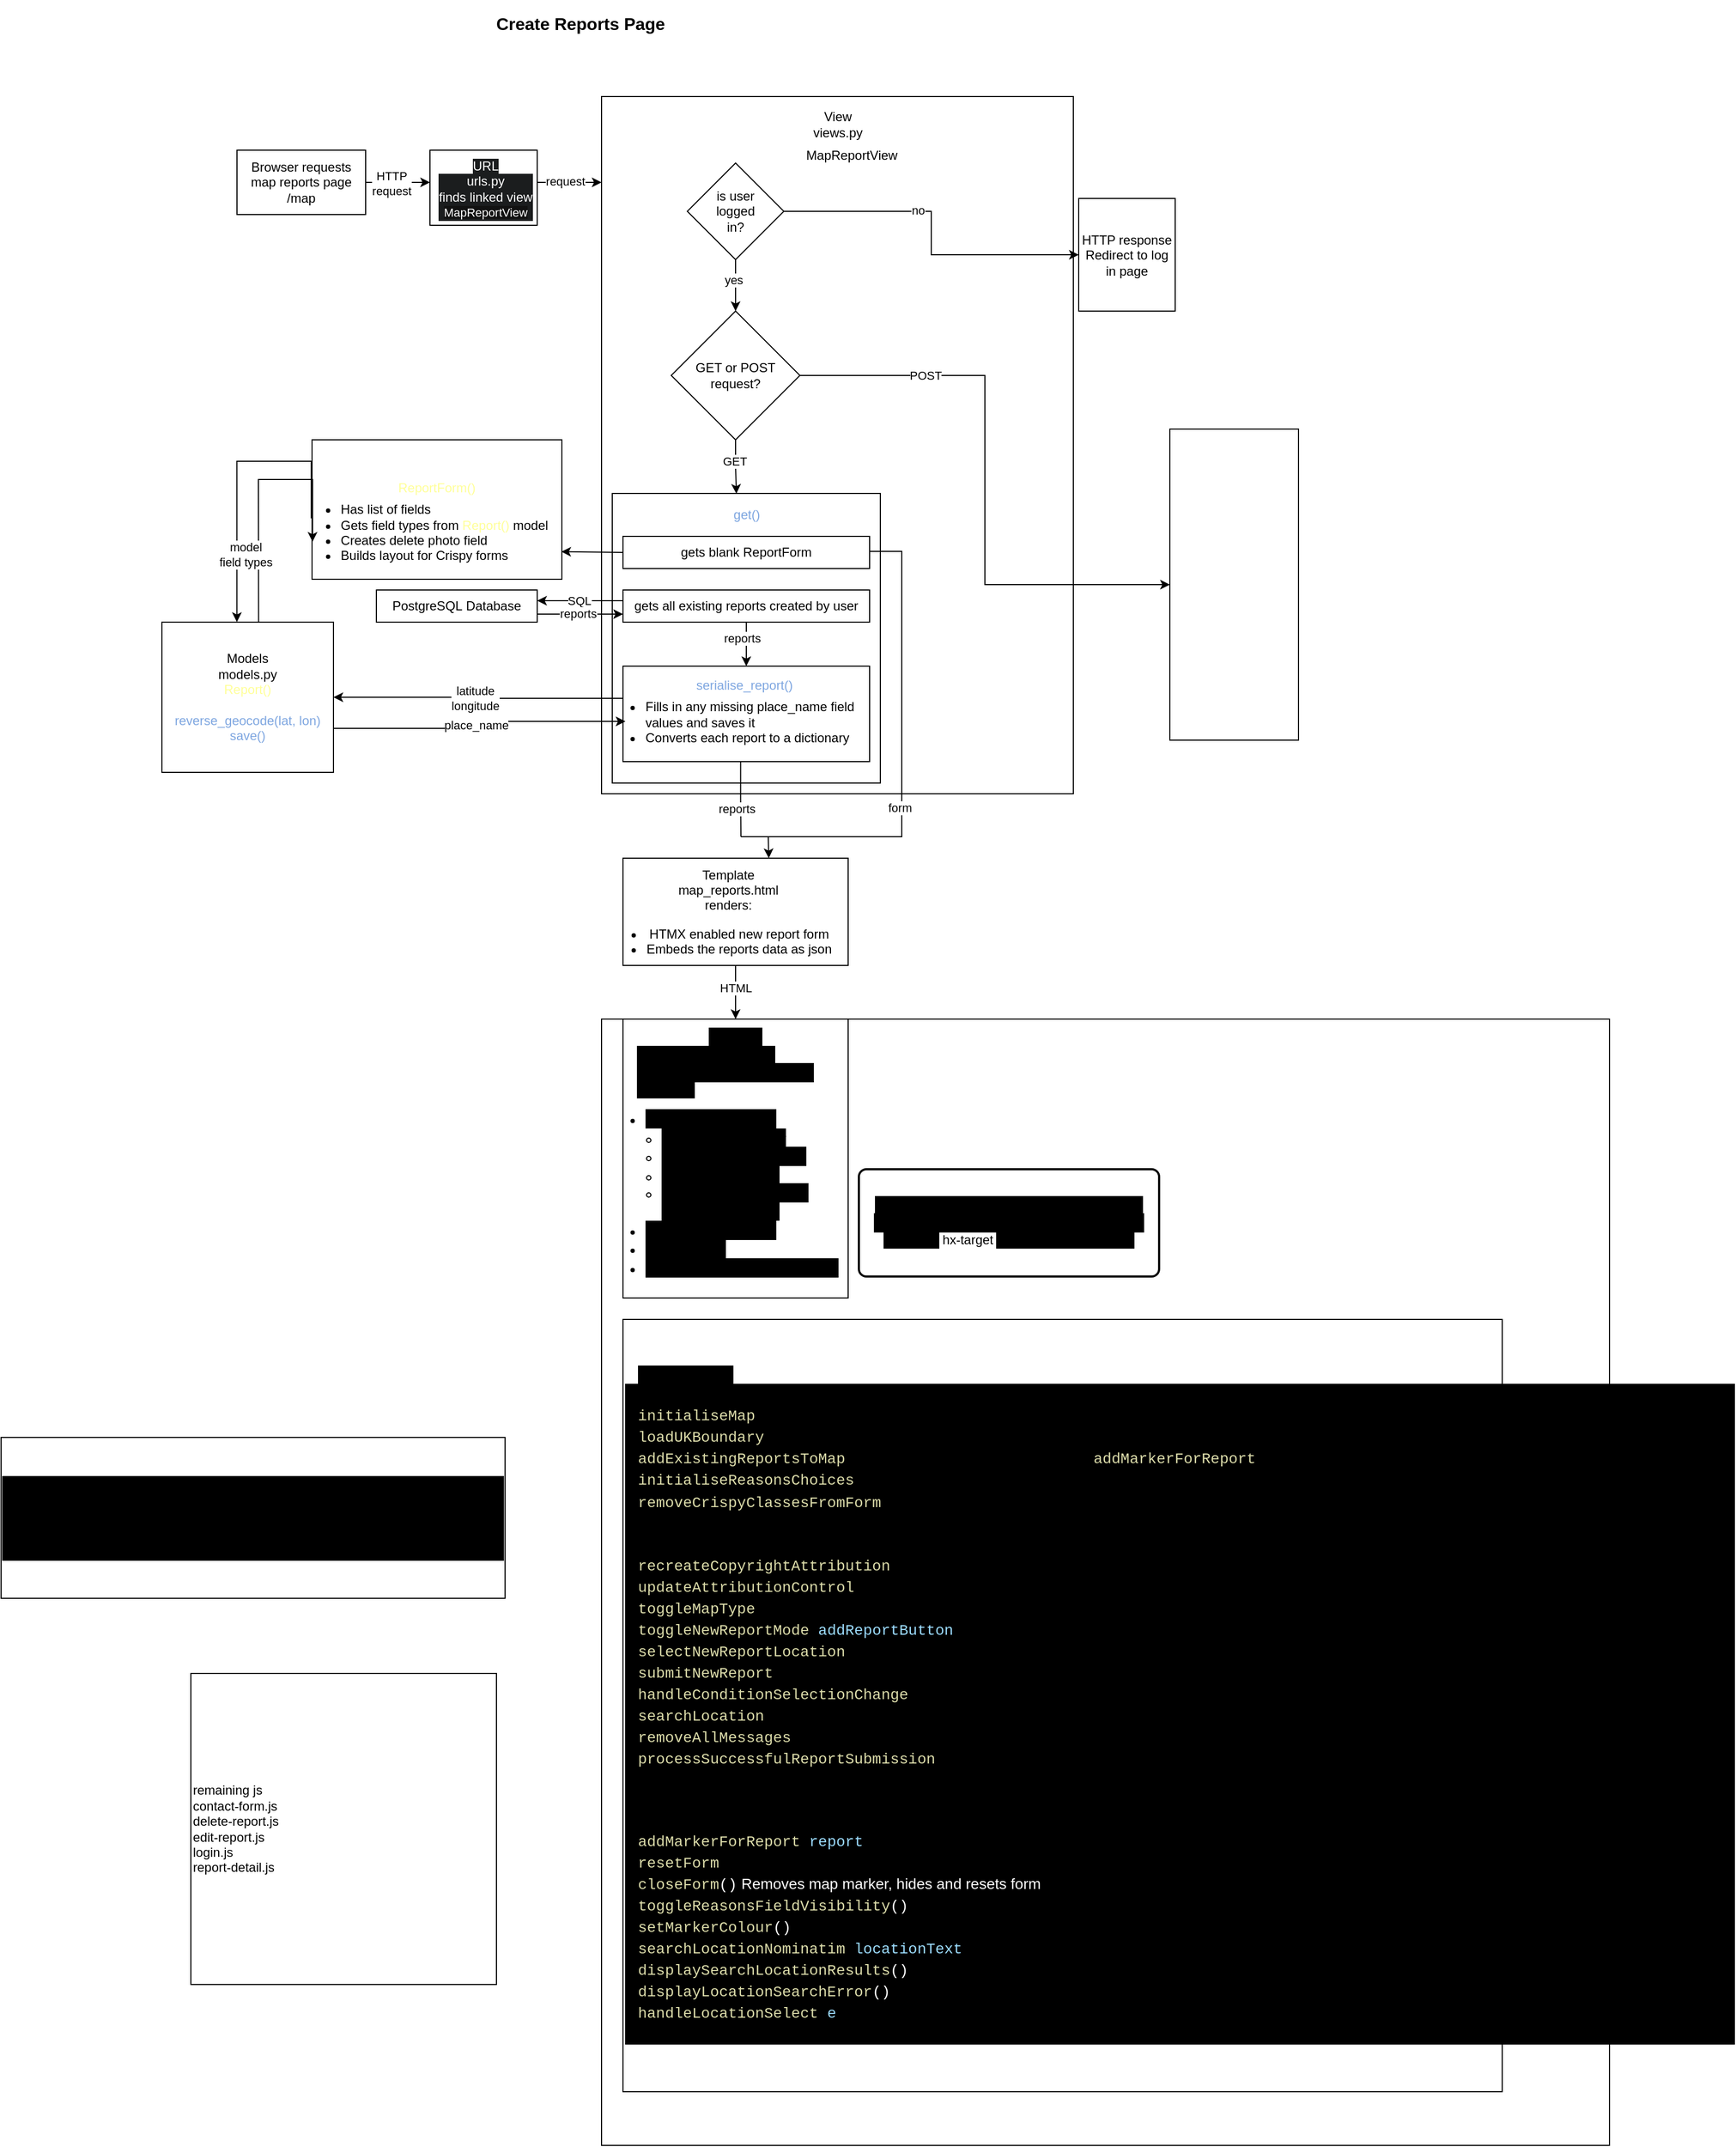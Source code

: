 <mxfile version="26.2.15">
  <diagram name="Page-1" id="7P-4vsY_3SXezdbNKp2z">
    <mxGraphModel dx="2909" dy="4529" grid="1" gridSize="10" guides="1" tooltips="1" connect="1" arrows="1" fold="1" page="1" pageScale="1" pageWidth="2000" pageHeight="4000" math="0" shadow="0">
      <root>
        <mxCell id="0" />
        <mxCell id="1" parent="0" />
        <mxCell id="-4F1bldaN1rVmbEE7iW6-140" value="" style="rounded=0;whiteSpace=wrap;html=1;" vertex="1" parent="1">
          <mxGeometry x="340" y="870" width="940" height="1050" as="geometry" />
        </mxCell>
        <mxCell id="-4F1bldaN1rVmbEE7iW6-6" value="&lt;span style=&quot;font-size: 16px;&quot;&gt;Create Reports Page&lt;/span&gt;" style="text;strokeColor=none;fillColor=none;html=1;fontSize=24;fontStyle=1;verticalAlign=middle;align=center;" vertex="1" parent="1">
          <mxGeometry x="270" y="-80" width="100" height="40" as="geometry" />
        </mxCell>
        <mxCell id="-4F1bldaN1rVmbEE7iW6-28" value="" style="edgeStyle=orthogonalEdgeStyle;rounded=0;orthogonalLoop=1;jettySize=auto;html=1;" edge="1" parent="1" source="-4F1bldaN1rVmbEE7iW6-12" target="-4F1bldaN1rVmbEE7iW6-27">
          <mxGeometry relative="1" as="geometry">
            <Array as="points">
              <mxPoint x="170" y="90" />
              <mxPoint x="170" y="90" />
            </Array>
          </mxGeometry>
        </mxCell>
        <mxCell id="-4F1bldaN1rVmbEE7iW6-29" value="HTTP&lt;div&gt;request&lt;/div&gt;" style="edgeLabel;html=1;align=center;verticalAlign=middle;resizable=0;points=[];" vertex="1" connectable="0" parent="-4F1bldaN1rVmbEE7iW6-28">
          <mxGeometry x="-0.2" y="-1" relative="1" as="geometry">
            <mxPoint as="offset" />
          </mxGeometry>
        </mxCell>
        <mxCell id="-4F1bldaN1rVmbEE7iW6-12" value="Browser requests map reports page&lt;div&gt;/map&lt;/div&gt;" style="rounded=0;whiteSpace=wrap;html=1;" vertex="1" parent="1">
          <mxGeometry y="60" width="120" height="60" as="geometry" />
        </mxCell>
        <mxCell id="-4F1bldaN1rVmbEE7iW6-13" value="&lt;div&gt;&lt;br&gt;&lt;/div&gt;&lt;div&gt;&lt;br&gt;&lt;/div&gt;" style="rounded=0;whiteSpace=wrap;html=1;" vertex="1" parent="1">
          <mxGeometry x="340" y="10" width="440" height="650" as="geometry" />
        </mxCell>
        <mxCell id="-4F1bldaN1rVmbEE7iW6-31" value="" style="edgeStyle=orthogonalEdgeStyle;rounded=0;orthogonalLoop=1;jettySize=auto;html=1;" edge="1" parent="1" source="-4F1bldaN1rVmbEE7iW6-27" target="-4F1bldaN1rVmbEE7iW6-13">
          <mxGeometry relative="1" as="geometry">
            <Array as="points">
              <mxPoint x="330" y="90" />
              <mxPoint x="330" y="90" />
            </Array>
          </mxGeometry>
        </mxCell>
        <mxCell id="-4F1bldaN1rVmbEE7iW6-32" value="request" style="edgeLabel;html=1;align=center;verticalAlign=middle;resizable=0;points=[];" vertex="1" connectable="0" parent="-4F1bldaN1rVmbEE7iW6-31">
          <mxGeometry x="0.165" y="1" relative="1" as="geometry">
            <mxPoint x="-9" as="offset" />
          </mxGeometry>
        </mxCell>
        <mxCell id="-4F1bldaN1rVmbEE7iW6-27" value="" style="whiteSpace=wrap;html=1;rounded=0;" vertex="1" parent="1">
          <mxGeometry x="180" y="60" width="100" height="70" as="geometry" />
        </mxCell>
        <UserObject label="&lt;span style=&quot;color: rgb(255, 255, 255); font-family: Helvetica; font-size: 12px; font-style: normal; font-variant-ligatures: normal; font-variant-caps: normal; font-weight: 400; letter-spacing: normal; orphans: 2; text-indent: 0px; text-transform: none; widows: 2; word-spacing: 0px; -webkit-text-stroke-width: 0px; white-space: normal; background-color: rgb(27, 29, 30); text-decoration-thickness: initial; text-decoration-style: initial; text-decoration-color: initial; float: none; display: inline !important;&quot;&gt;URL&lt;/span&gt;&lt;div style=&quot;forced-color-adjust: none; color: rgb(255, 255, 255); font-family: Helvetica; font-size: 12px; font-style: normal; font-variant-ligatures: normal; font-variant-caps: normal; font-weight: 400; letter-spacing: normal; orphans: 2; text-indent: 0px; text-transform: none; widows: 2; word-spacing: 0px; -webkit-text-stroke-width: 0px; white-space: normal; background-color: rgb(27, 29, 30); text-decoration-thickness: initial; text-decoration-style: initial; text-decoration-color: initial; box-shadow: none !important;&quot;&gt;urls.py&lt;/div&gt;&lt;div style=&quot;forced-color-adjust: none; color: rgb(255, 255, 255); font-family: Helvetica; font-size: 12px; font-style: normal; font-variant-ligatures: normal; font-variant-caps: normal; font-weight: 400; letter-spacing: normal; orphans: 2; text-indent: 0px; text-transform: none; widows: 2; word-spacing: 0px; -webkit-text-stroke-width: 0px; white-space: normal; background-color: rgb(27, 29, 30); text-decoration-thickness: initial; text-decoration-style: initial; text-decoration-color: initial; box-shadow: none !important;&quot;&gt;finds linked view&lt;/div&gt;&lt;div style=&quot;forced-color-adjust: none; color: rgb(255, 255, 255); font-family: Helvetica; font-size: 12px; font-style: normal; font-variant-ligatures: normal; font-variant-caps: normal; font-weight: 400; letter-spacing: normal; orphans: 2; text-indent: 0px; text-transform: none; widows: 2; word-spacing: 0px; -webkit-text-stroke-width: 0px; white-space: normal; background-color: rgb(27, 29, 30); text-decoration-thickness: initial; text-decoration-style: initial; text-decoration-color: initial; box-shadow: none !important;&quot;&gt;&lt;span style=&quot;font-size: 11px; text-wrap-mode: nowrap; background-color: rgb(18, 18, 18);&quot;&gt;MapReportView&lt;/span&gt;&lt;/div&gt;" link="&lt;span style=&quot;color: rgb(255, 255, 255); font-family: Helvetica; font-size: 12px; font-style: normal; font-variant-ligatures: normal; font-variant-caps: normal; font-weight: 400; letter-spacing: normal; orphans: 2; text-align: center; text-indent: 0px; text-transform: none; widows: 2; word-spacing: 0px; -webkit-text-stroke-width: 0px; white-space: normal; background-color: rgb(27, 29, 30); text-decoration-thickness: initial; text-decoration-style: initial; text-decoration-color: initial; display: inline !important; float: none;&quot;&gt;URLS&lt;/span&gt;&lt;div style=&quot;forced-color-adjust: none; box-shadow: none !important; color: rgb(255, 255, 255); font-family: Helvetica; font-size: 12px; font-style: normal; font-variant-ligatures: normal; font-variant-caps: normal; font-weight: 400; letter-spacing: normal; orphans: 2; text-align: center; text-indent: 0px; text-transform: none; widows: 2; word-spacing: 0px; -webkit-text-stroke-width: 0px; white-space: normal; background-color: rgb(27, 29, 30); text-decoration-thickness: initial; text-decoration-style: initial; text-decoration-color: initial;&quot;&gt;urls.py&lt;/div&gt;" id="-4F1bldaN1rVmbEE7iW6-35">
          <mxCell style="text;whiteSpace=wrap;html=1;align=center;" vertex="1" parent="1">
            <mxGeometry x="182" y="61" width="100" height="50" as="geometry" />
          </mxCell>
        </UserObject>
        <mxCell id="-4F1bldaN1rVmbEE7iW6-36" value="View&lt;div&gt;views.py&lt;/div&gt;" style="text;html=1;align=center;verticalAlign=middle;resizable=0;points=[];autosize=1;strokeColor=none;fillColor=none;" vertex="1" parent="1">
          <mxGeometry x="525" y="16" width="70" height="40" as="geometry" />
        </mxCell>
        <mxCell id="-4F1bldaN1rVmbEE7iW6-37" value="" style="rounded=0;whiteSpace=wrap;html=1;" vertex="1" parent="1">
          <mxGeometry x="350" y="380" width="250" height="270" as="geometry" />
        </mxCell>
        <mxCell id="-4F1bldaN1rVmbEE7iW6-38" value="&lt;span style=&quot;text-wrap-mode: wrap;&quot;&gt;MapReportView&lt;/span&gt;" style="text;html=1;align=center;verticalAlign=middle;resizable=0;points=[];autosize=1;strokeColor=none;fillColor=none;" vertex="1" parent="1">
          <mxGeometry x="517.5" y="50" width="110" height="30" as="geometry" />
        </mxCell>
        <mxCell id="-4F1bldaN1rVmbEE7iW6-45" value="" style="edgeStyle=orthogonalEdgeStyle;rounded=0;orthogonalLoop=1;jettySize=auto;html=1;" edge="1" parent="1" source="-4F1bldaN1rVmbEE7iW6-40" target="-4F1bldaN1rVmbEE7iW6-15">
          <mxGeometry relative="1" as="geometry" />
        </mxCell>
        <mxCell id="-4F1bldaN1rVmbEE7iW6-46" value="no" style="edgeLabel;html=1;align=center;verticalAlign=middle;resizable=0;points=[];" vertex="1" connectable="0" parent="-4F1bldaN1rVmbEE7iW6-45">
          <mxGeometry x="-0.211" y="1" relative="1" as="geometry">
            <mxPoint as="offset" />
          </mxGeometry>
        </mxCell>
        <mxCell id="-4F1bldaN1rVmbEE7iW6-62" value="" style="edgeStyle=orthogonalEdgeStyle;rounded=0;orthogonalLoop=1;jettySize=auto;html=1;" edge="1" parent="1" source="-4F1bldaN1rVmbEE7iW6-40" target="-4F1bldaN1rVmbEE7iW6-61">
          <mxGeometry relative="1" as="geometry" />
        </mxCell>
        <mxCell id="-4F1bldaN1rVmbEE7iW6-63" value="yes" style="edgeLabel;html=1;align=center;verticalAlign=middle;resizable=0;points=[];" vertex="1" connectable="0" parent="-4F1bldaN1rVmbEE7iW6-62">
          <mxGeometry x="-0.267" y="-2" relative="1" as="geometry">
            <mxPoint y="1" as="offset" />
          </mxGeometry>
        </mxCell>
        <mxCell id="-4F1bldaN1rVmbEE7iW6-40" value="is user&lt;div&gt;&lt;span style=&quot;background-color: transparent; color: light-dark(rgb(0, 0, 0), rgb(255, 255, 255));&quot;&gt;logged&lt;/span&gt;&lt;div&gt;in?&lt;/div&gt;&lt;/div&gt;" style="rhombus;whiteSpace=wrap;html=1;" vertex="1" parent="1">
          <mxGeometry x="420" y="72" width="90" height="90" as="geometry" />
        </mxCell>
        <mxCell id="-4F1bldaN1rVmbEE7iW6-15" value="&lt;span style=&quot;text-wrap-mode: nowrap;&quot;&gt;HTTP response&lt;/span&gt;&lt;div&gt;Redirect to log in page&lt;/div&gt;" style="rounded=0;whiteSpace=wrap;html=1;" vertex="1" parent="1">
          <mxGeometry x="785" y="105" width="90" height="105" as="geometry" />
        </mxCell>
        <mxCell id="-4F1bldaN1rVmbEE7iW6-49" value="&lt;font style=&quot;color: rgb(126, 166, 224);&quot;&gt;get()&lt;/font&gt;" style="text;html=1;align=center;verticalAlign=middle;resizable=0;points=[];autosize=1;strokeColor=none;fillColor=none;" vertex="1" parent="1">
          <mxGeometry x="450" y="385" width="50" height="30" as="geometry" />
        </mxCell>
        <mxCell id="-4F1bldaN1rVmbEE7iW6-75" value="" style="edgeStyle=orthogonalEdgeStyle;rounded=0;orthogonalLoop=1;jettySize=auto;html=1;exitX=0;exitY=0.5;exitDx=0;exitDy=0;entryX=0.998;entryY=0.802;entryDx=0;entryDy=0;entryPerimeter=0;" edge="1" parent="1" source="-4F1bldaN1rVmbEE7iW6-50" target="-4F1bldaN1rVmbEE7iW6-74">
          <mxGeometry relative="1" as="geometry">
            <Array as="points">
              <mxPoint x="303" y="434" />
            </Array>
          </mxGeometry>
        </mxCell>
        <mxCell id="-4F1bldaN1rVmbEE7iW6-138" value="" style="edgeStyle=orthogonalEdgeStyle;rounded=0;orthogonalLoop=1;jettySize=auto;html=1;endArrow=none;startFill=0;" edge="1" parent="1">
          <mxGeometry relative="1" as="geometry">
            <mxPoint x="590.0" y="434" as="sourcePoint" />
            <mxPoint x="520" y="700" as="targetPoint" />
            <Array as="points">
              <mxPoint x="620" y="434" />
              <mxPoint x="620" y="700" />
            </Array>
          </mxGeometry>
        </mxCell>
        <mxCell id="-4F1bldaN1rVmbEE7iW6-139" value="form" style="edgeLabel;html=1;align=center;verticalAlign=middle;resizable=0;points=[];" vertex="1" connectable="0" parent="-4F1bldaN1rVmbEE7iW6-138">
          <mxGeometry x="0.356" y="-2" relative="1" as="geometry">
            <mxPoint as="offset" />
          </mxGeometry>
        </mxCell>
        <mxCell id="-4F1bldaN1rVmbEE7iW6-50" value="gets blank ReportForm" style="rounded=0;whiteSpace=wrap;html=1;" vertex="1" parent="1">
          <mxGeometry x="360" y="420" width="230" height="30" as="geometry" />
        </mxCell>
        <mxCell id="-4F1bldaN1rVmbEE7iW6-53" value="" style="edgeStyle=orthogonalEdgeStyle;rounded=0;orthogonalLoop=1;jettySize=auto;html=1;" edge="1" parent="1" source="-4F1bldaN1rVmbEE7iW6-51" target="-4F1bldaN1rVmbEE7iW6-52">
          <mxGeometry relative="1" as="geometry" />
        </mxCell>
        <mxCell id="-4F1bldaN1rVmbEE7iW6-54" value="reports" style="edgeLabel;html=1;align=center;verticalAlign=middle;resizable=0;points=[];" vertex="1" connectable="0" parent="-4F1bldaN1rVmbEE7iW6-53">
          <mxGeometry x="-0.046" y="-2" relative="1" as="geometry">
            <mxPoint x="-2" y="-5" as="offset" />
          </mxGeometry>
        </mxCell>
        <mxCell id="-4F1bldaN1rVmbEE7iW6-51" value="gets all existing reports created by user" style="rounded=0;whiteSpace=wrap;html=1;align=center;" vertex="1" parent="1">
          <mxGeometry x="360" y="470" width="230" height="30" as="geometry" />
        </mxCell>
        <mxCell id="-4F1bldaN1rVmbEE7iW6-103" value="" style="edgeStyle=orthogonalEdgeStyle;rounded=0;orthogonalLoop=1;jettySize=auto;html=1;entryX=1;entryY=0.5;entryDx=0;entryDy=0;" edge="1" parent="1" target="-4F1bldaN1rVmbEE7iW6-76">
          <mxGeometry relative="1" as="geometry">
            <mxPoint x="360.5" y="569.998" as="sourcePoint" />
            <mxPoint x="108" y="570" as="targetPoint" />
            <Array as="points">
              <mxPoint x="360" y="571" />
              <mxPoint x="225" y="571" />
              <mxPoint x="90" y="570" />
            </Array>
          </mxGeometry>
        </mxCell>
        <mxCell id="-4F1bldaN1rVmbEE7iW6-106" value="latitude&lt;div&gt;longitude&lt;/div&gt;" style="edgeLabel;html=1;align=center;verticalAlign=middle;resizable=0;points=[];" vertex="1" connectable="0" parent="-4F1bldaN1rVmbEE7iW6-103">
          <mxGeometry x="-0.046" y="4" relative="1" as="geometry">
            <mxPoint x="-10" y="-4" as="offset" />
          </mxGeometry>
        </mxCell>
        <mxCell id="-4F1bldaN1rVmbEE7iW6-52" value="&lt;font style=&quot;color: rgb(126, 166, 224);&quot;&gt;serialise_report()&amp;nbsp;&lt;/font&gt;&lt;div&gt;&lt;ul style=&quot;padding-left: 20px; margin-right: 0px; padding-bottom: 0px; margin-bottom: 6px; margin-top: 6px;&quot;&gt;&lt;li style=&quot;text-align: left;&quot;&gt;&lt;span style=&quot;background-color: transparent; color: light-dark(rgb(0, 0, 0), rgb(255, 255, 255));&quot;&gt;Fills in any missing place_name field values and saves it&lt;/span&gt;&lt;/li&gt;&lt;li style=&quot;text-align: left;&quot;&gt;&lt;span style=&quot;background-color: transparent; color: light-dark(rgb(0, 0, 0), rgb(255, 255, 255));&quot;&gt;Converts each report to a dictionary&lt;/span&gt;&lt;/li&gt;&lt;/ul&gt;&lt;/div&gt;" style="rounded=0;whiteSpace=wrap;html=1;" vertex="1" parent="1">
          <mxGeometry x="360" y="541" width="230" height="89" as="geometry" />
        </mxCell>
        <mxCell id="-4F1bldaN1rVmbEE7iW6-55" value="&lt;div style=&quot;text-wrap-mode: nowrap;&quot;&gt;&lt;div style=&quot;text-wrap-mode: wrap;&quot;&gt;&lt;div style=&quot;text-align: center; text-wrap-mode: nowrap; padding-top: 12px;&quot;&gt;&lt;span style=&quot;background-color: var(--vscode-textPreformat-background); color: var(--vscode-textPreformat-foreground); font-family: var(--monaco-monospace-font); white-space: pre-wrap;&quot;&gt;Template&lt;/span&gt;&lt;/div&gt;&lt;div style=&quot;text-align: center; text-wrap-mode: nowrap;&quot;&gt;&lt;span style=&quot;background-color: var(--vscode-textPreformat-background); color: var(--vscode-textPreformat-foreground); font-family: var(--monaco-monospace-font); white-space: pre-wrap;&quot;&gt;map_reports.html&lt;/span&gt;&lt;/div&gt;&lt;div style=&quot;text-align: center; text-wrap-mode: nowrap;&quot;&gt;&lt;span style=&quot;background-color: var(--vscode-textPreformat-background); color: var(--vscode-textPreformat-foreground); font-family: var(--monaco-monospace-font); white-space: pre-wrap;&quot;&gt;renders:&lt;/span&gt;&lt;/div&gt;&lt;div style=&quot;text-align: center; text-wrap-mode: nowrap;&quot;&gt;&lt;ul style=&quot;padding-left: 20px;&quot;&gt;&lt;li&gt;&lt;span style=&quot;background-color: var(--vscode-textPreformat-background); color: var(--vscode-textPreformat-foreground); font-family: var(--monaco-monospace-font); text-align: left;&quot;&gt;HTMX enabled new report form&lt;/span&gt;&lt;/li&gt;&lt;li&gt;&lt;span style=&quot;background-color: transparent; color: light-dark(rgb(0, 0, 0), rgb(255, 255, 255)); white-space: pre-wrap; text-align: left;&quot;&gt;Embeds the reports data as json&lt;/span&gt;&lt;/li&gt;&lt;/ul&gt;&lt;/div&gt;&lt;/div&gt;&lt;/div&gt;" style="rounded=0;whiteSpace=wrap;html=1;align=left;" vertex="1" parent="1">
          <mxGeometry x="360" y="720" width="210" height="100" as="geometry" />
        </mxCell>
        <mxCell id="-4F1bldaN1rVmbEE7iW6-71" value="" style="edgeStyle=orthogonalEdgeStyle;rounded=0;orthogonalLoop=1;jettySize=auto;html=1;exitX=0.5;exitY=1;exitDx=0;exitDy=0;" edge="1" parent="1" source="-4F1bldaN1rVmbEE7iW6-55" target="-4F1bldaN1rVmbEE7iW6-70">
          <mxGeometry relative="1" as="geometry">
            <mxPoint x="455" y="910" as="sourcePoint" />
            <Array as="points">
              <mxPoint x="496" y="900" />
              <mxPoint x="496" y="900" />
            </Array>
          </mxGeometry>
        </mxCell>
        <mxCell id="-4F1bldaN1rVmbEE7iW6-122" value="HTML" style="edgeLabel;html=1;align=center;verticalAlign=middle;resizable=0;points=[];" vertex="1" connectable="0" parent="-4F1bldaN1rVmbEE7iW6-71">
          <mxGeometry x="-0.083" relative="1" as="geometry">
            <mxPoint y="-2" as="offset" />
          </mxGeometry>
        </mxCell>
        <mxCell id="-4F1bldaN1rVmbEE7iW6-64" value="" style="edgeStyle=orthogonalEdgeStyle;rounded=0;orthogonalLoop=1;jettySize=auto;html=1;entryX=0.463;entryY=0.001;entryDx=0;entryDy=0;entryPerimeter=0;" edge="1" parent="1" source="-4F1bldaN1rVmbEE7iW6-61" target="-4F1bldaN1rVmbEE7iW6-37">
          <mxGeometry relative="1" as="geometry">
            <mxPoint x="420" y="380" as="targetPoint" />
          </mxGeometry>
        </mxCell>
        <mxCell id="-4F1bldaN1rVmbEE7iW6-65" value="GET" style="edgeLabel;html=1;align=center;verticalAlign=middle;resizable=0;points=[];" vertex="1" connectable="0" parent="-4F1bldaN1rVmbEE7iW6-64">
          <mxGeometry x="-0.261" y="2" relative="1" as="geometry">
            <mxPoint x="-3" y="1" as="offset" />
          </mxGeometry>
        </mxCell>
        <mxCell id="-4F1bldaN1rVmbEE7iW6-68" value="" style="edgeStyle=orthogonalEdgeStyle;rounded=0;orthogonalLoop=1;jettySize=auto;html=1;" edge="1" parent="1" source="-4F1bldaN1rVmbEE7iW6-61" target="-4F1bldaN1rVmbEE7iW6-67">
          <mxGeometry relative="1" as="geometry" />
        </mxCell>
        <mxCell id="-4F1bldaN1rVmbEE7iW6-69" value="POST" style="edgeLabel;html=1;align=center;verticalAlign=middle;resizable=0;points=[];" vertex="1" connectable="0" parent="-4F1bldaN1rVmbEE7iW6-68">
          <mxGeometry x="-0.565" y="-4" relative="1" as="geometry">
            <mxPoint x="-1" y="-4" as="offset" />
          </mxGeometry>
        </mxCell>
        <mxCell id="-4F1bldaN1rVmbEE7iW6-61" value="GET or POST request?" style="rhombus;whiteSpace=wrap;html=1;" vertex="1" parent="1">
          <mxGeometry x="405" y="210" width="120" height="120" as="geometry" />
        </mxCell>
        <mxCell id="-4F1bldaN1rVmbEE7iW6-70" value="&lt;span style=&quot;font-family: &amp;quot;Segoe WPC&amp;quot;, &amp;quot;Segoe UI&amp;quot;, sans-serif; font-size: 13px; text-align: left; background-color: rgb(0, 0, 0); line-height: 150%;&quot;&gt;Browser&lt;/span&gt;&lt;div style=&quot;text-align: left; padding-left: 12px;&quot;&gt;&lt;span style=&quot;font-family: &amp;quot;Segoe WPC&amp;quot;, &amp;quot;Segoe UI&amp;quot;, sans-serif; font-size: 13px; background-color: rgb(0, 0, 0);&quot;&gt;Parses the HTML and constructs the DOM, which includes:&lt;/span&gt;&lt;/div&gt;&lt;div&gt;&lt;ul style=&quot;padding-left: 20px; line-height: 130%; padding-top: 0px; margin-top: 12px; margin-left: 0px;&quot;&gt;&lt;li style=&quot;text-align: left;&quot;&gt;&lt;span style=&quot;background-color: rgb(0, 0, 0); font-family: &amp;quot;Segoe WPC&amp;quot;, &amp;quot;Segoe UI&amp;quot;, sans-serif; font-size: 13px; color: light-dark(rgb(0, 0, 0), rgb(255, 255, 255));&quot;&gt;map container with&amp;nbsp;&lt;/span&gt;&lt;/li&gt;&lt;ul style=&quot;padding-right: 0px; line-height: 130%; padding-left: 15px;&quot;&gt;&lt;li style=&quot;text-align: left;&quot;&gt;&lt;span style=&quot;background-color: rgb(0, 0, 0); font-family: &amp;quot;Segoe WPC&amp;quot;, &amp;quot;Segoe UI&amp;quot;, sans-serif; font-size: 13px; color: light-dark(rgb(0, 0, 0), rgb(255, 255, 255)); line-height: 130%;&quot;&gt;location search bar&lt;/span&gt;&lt;/li&gt;&lt;li style=&quot;text-align: left;&quot;&gt;&lt;span style=&quot;background-color: rgb(0, 0, 0); font-family: &amp;quot;Segoe WPC&amp;quot;, &amp;quot;Segoe UI&amp;quot;, sans-serif; font-size: 13px; color: light-dark(rgb(0, 0, 0), rgb(255, 255, 255)); line-height: 130%;&quot;&gt;toggle satellite button&lt;/span&gt;&lt;/li&gt;&lt;li style=&quot;text-align: left;&quot;&gt;&lt;span style=&quot;background-color: rgb(0, 0, 0); font-family: &amp;quot;Segoe WPC&amp;quot;, &amp;quot;Segoe UI&amp;quot;, sans-serif; font-size: 13px; color: light-dark(rgb(0, 0, 0), rgb(255, 255, 255)); line-height: 130%;&quot;&gt;add report button&lt;/span&gt;&lt;/li&gt;&lt;li style=&quot;text-align: left;&quot;&gt;&lt;span style=&quot;background-color: rgb(0, 0, 0); color: light-dark(rgb(0, 0, 0), rgb(255, 255, 255)); font-family: &amp;quot;Segoe WPC&amp;quot;, &amp;quot;Segoe UI&amp;quot;, sans-serif; font-size: 13px;&quot;&gt;message container for HTMX OOB swaps&lt;/span&gt;&lt;/li&gt;&lt;/ul&gt;&lt;li style=&quot;text-align: left;&quot;&gt;&lt;span style=&quot;background-color: rgb(0, 0, 0); font-size: 13px; font-family: &amp;quot;Segoe WPC&amp;quot;, &amp;quot;Segoe UI&amp;quot;, sans-serif; color: light-dark(rgb(0, 0, 0), rgb(255, 255, 255)); line-height: 130%;&quot;&gt;HTMX enabled form&lt;/span&gt;&lt;/li&gt;&lt;li style=&quot;text-align: left;&quot;&gt;&lt;span style=&quot;background-color: rgb(0, 0, 0); font-size: 13px; font-family: &amp;quot;Segoe WPC&amp;quot;, &amp;quot;Segoe UI&amp;quot;, sans-serif; color: light-dark(rgb(0, 0, 0), rgb(255, 255, 255)); line-height: 130%;&quot;&gt;reports data&lt;/span&gt;&lt;/li&gt;&lt;li style=&quot;text-align: left;&quot;&gt;&lt;span style=&quot;background-color: rgb(0, 0, 0); font-size: 13px; font-family: &amp;quot;Segoe WPC&amp;quot;, &amp;quot;Segoe UI&amp;quot;, sans-serif; color: light-dark(rgb(0, 0, 0), rgb(255, 255, 255)); line-height: 130%;&quot;&gt;container for new report data&lt;/span&gt;&lt;/li&gt;&lt;/ul&gt;&lt;/div&gt;" style="whiteSpace=wrap;html=1;" vertex="1" parent="1">
          <mxGeometry x="360" y="870" width="210" height="260" as="geometry" />
        </mxCell>
        <mxCell id="-4F1bldaN1rVmbEE7iW6-73" value="&lt;ol style=&quot;padding-inline-start: 28px; font-family: &amp;quot;Segoe WPC&amp;quot;, &amp;quot;Segoe UI&amp;quot;, sans-serif; font-size: 13px; text-align: start; background-color: rgb(0, 0, 0);&quot;&gt;&lt;p style=&quot;margin: 0px 0px 16px; background-color: rgb(0, 0, 0);&quot;&gt;If you then submit the form, an HTMX POST hits the same URL:&lt;/p&gt;&lt;div&gt;&lt;ol style=&quot;padding-inline-start: 28px; background-color: rgb(0, 0, 0);&quot;&gt;&lt;li&gt;HTMX processes the partial response, swaps in the new marker and/or error message, and your map updates in-place.&lt;/li&gt;&lt;li&gt;&lt;/li&gt;&lt;/ol&gt;&lt;/div&gt;&lt;/ol&gt;" style="whiteSpace=wrap;html=1;" vertex="1" parent="1">
          <mxGeometry x="-220" y="1260" width="470" height="150" as="geometry" />
        </mxCell>
        <mxCell id="-4F1bldaN1rVmbEE7iW6-77" value="" style="edgeStyle=orthogonalEdgeStyle;rounded=0;orthogonalLoop=1;jettySize=auto;html=1;entryX=0.437;entryY=-0.001;entryDx=0;entryDy=0;entryPerimeter=0;exitX=-0.003;exitY=0.563;exitDx=0;exitDy=0;exitPerimeter=0;" edge="1" parent="1" source="-4F1bldaN1rVmbEE7iW6-74" target="-4F1bldaN1rVmbEE7iW6-76">
          <mxGeometry relative="1" as="geometry">
            <mxPoint x="174.04" y="357.64" as="sourcePoint" />
            <mxPoint x="3.642e-14" y="500.0" as="targetPoint" />
            <Array as="points">
              <mxPoint x="69" y="350" />
              <mxPoint y="350" />
            </Array>
          </mxGeometry>
        </mxCell>
        <mxCell id="-4F1bldaN1rVmbEE7iW6-74" value="&lt;div&gt;&lt;span style=&quot;background-color: transparent;&quot;&gt;&lt;font style=&quot;color: rgb(255, 255, 255);&quot;&gt;Forms&lt;/font&gt;&lt;/span&gt;&lt;/div&gt;&lt;div&gt;&lt;span style=&quot;background-color: transparent;&quot;&gt;&lt;font style=&quot;color: rgb(255, 255, 255);&quot;&gt;forms.py&lt;/font&gt;&lt;/span&gt;&lt;/div&gt;&lt;div&gt;&lt;span style=&quot;color: rgb(255, 255, 153); background-color: transparent;&quot;&gt;ReportForm()&lt;/span&gt;&lt;/div&gt;&lt;div style=&quot;text-align: left;&quot;&gt;&lt;ul style=&quot;padding-left: 20px; padding-right: 6px; margin-left: 0px; margin-top: 6px; margin-bottom: 6px;&quot;&gt;&lt;li&gt;&lt;span style=&quot;background-color: transparent; color: light-dark(rgb(0, 0, 0), rgb(255, 255, 255));&quot;&gt;Has list of fields&lt;/span&gt;&lt;/li&gt;&lt;li&gt;&lt;span style=&quot;background-color: transparent; color: light-dark(rgb(0, 0, 0), rgb(255, 255, 255));&quot;&gt;Gets field types from &lt;/span&gt;&lt;font style=&quot;background-color: transparent; color: rgb(255, 255, 153);&quot;&gt;Report()&lt;/font&gt;&lt;span style=&quot;background-color: transparent; color: light-dark(rgb(0, 0, 0), rgb(255, 255, 255));&quot;&gt; model&lt;/span&gt;&lt;/li&gt;&lt;li&gt;&lt;span style=&quot;background-color: transparent; color: light-dark(rgb(0, 0, 0), rgb(255, 255, 255));&quot;&gt;Creates delete photo field&lt;/span&gt;&lt;/li&gt;&lt;li&gt;&lt;span style=&quot;background-color: transparent; color: light-dark(rgb(0, 0, 0), rgb(255, 255, 255));&quot;&gt;Builds layout for Crispy forms&lt;/span&gt;&lt;/li&gt;&lt;/ul&gt;&lt;/div&gt;" style="whiteSpace=wrap;html=1;rounded=0;" vertex="1" parent="1">
          <mxGeometry x="70" y="330" width="233" height="130" as="geometry" />
        </mxCell>
        <mxCell id="-4F1bldaN1rVmbEE7iW6-80" value="" style="edgeStyle=orthogonalEdgeStyle;rounded=0;orthogonalLoop=1;jettySize=auto;html=1;exitX=0.564;exitY=0.001;exitDx=0;exitDy=0;exitPerimeter=0;entryX=0.002;entryY=0.731;entryDx=0;entryDy=0;entryPerimeter=0;" edge="1" parent="1" source="-4F1bldaN1rVmbEE7iW6-76" target="-4F1bldaN1rVmbEE7iW6-74">
          <mxGeometry relative="1" as="geometry">
            <mxPoint x="90" y="367" as="sourcePoint" />
            <mxPoint x="150" y="367" as="targetPoint" />
            <Array as="points">
              <mxPoint x="20" y="498" />
              <mxPoint x="20" y="498" />
              <mxPoint x="20" y="367" />
            </Array>
          </mxGeometry>
        </mxCell>
        <mxCell id="-4F1bldaN1rVmbEE7iW6-87" value="model&lt;div&gt;field types&lt;/div&gt;" style="edgeLabel;html=1;align=center;verticalAlign=middle;resizable=0;points=[];" vertex="1" connectable="0" parent="-4F1bldaN1rVmbEE7iW6-80">
          <mxGeometry x="-0.032" y="1" relative="1" as="geometry">
            <mxPoint x="-11" y="54" as="offset" />
          </mxGeometry>
        </mxCell>
        <mxCell id="-4F1bldaN1rVmbEE7iW6-76" value="Models&lt;div&gt;models.py&lt;/div&gt;&lt;div&gt;&lt;font style=&quot;color: rgb(255, 255, 153);&quot;&gt;Report()&lt;/font&gt;&lt;/div&gt;&lt;div&gt;&lt;font style=&quot;color: rgb(255, 255, 153);&quot;&gt;&lt;br&gt;&lt;/font&gt;&lt;/div&gt;&lt;div&gt;&lt;font&gt;&lt;font style=&quot;color: rgb(126, 166, 224);&quot;&gt;reverse_geocode(lat, lon)&lt;/font&gt;&lt;/font&gt;&lt;/div&gt;&lt;div&gt;&lt;font&gt;&lt;font style=&quot;color: rgb(126, 166, 224);&quot;&gt;save()&lt;/font&gt;&lt;/font&gt;&lt;/div&gt;" style="whiteSpace=wrap;html=1;rounded=0;" vertex="1" parent="1">
          <mxGeometry x="-70" y="500" width="160" height="140" as="geometry" />
        </mxCell>
        <mxCell id="-4F1bldaN1rVmbEE7iW6-90" style="edgeStyle=orthogonalEdgeStyle;rounded=0;orthogonalLoop=1;jettySize=auto;html=1;exitX=0.5;exitY=1;exitDx=0;exitDy=0;" edge="1" parent="1" source="-4F1bldaN1rVmbEE7iW6-35" target="-4F1bldaN1rVmbEE7iW6-35">
          <mxGeometry relative="1" as="geometry" />
        </mxCell>
        <mxCell id="-4F1bldaN1rVmbEE7iW6-93" value="PostgreSQL&amp;nbsp;&lt;span style=&quot;background-color: transparent; color: light-dark(rgb(0, 0, 0), rgb(255, 255, 255));&quot;&gt;Database&lt;/span&gt;" style="rounded=0;whiteSpace=wrap;html=1;" vertex="1" parent="1">
          <mxGeometry x="130" y="470" width="150" height="30" as="geometry" />
        </mxCell>
        <mxCell id="-4F1bldaN1rVmbEE7iW6-95" value="" style="endArrow=classic;html=1;rounded=0;entryX=1;entryY=0.25;entryDx=0;entryDy=0;" edge="1" parent="1">
          <mxGeometry width="50" height="50" relative="1" as="geometry">
            <mxPoint x="360" y="480" as="sourcePoint" />
            <mxPoint x="280" y="480" as="targetPoint" />
          </mxGeometry>
        </mxCell>
        <mxCell id="-4F1bldaN1rVmbEE7iW6-97" value="SQL" style="edgeLabel;html=1;align=center;verticalAlign=middle;resizable=0;points=[];" vertex="1" connectable="0" parent="-4F1bldaN1rVmbEE7iW6-95">
          <mxGeometry x="0.028" y="1" relative="1" as="geometry">
            <mxPoint y="-1" as="offset" />
          </mxGeometry>
        </mxCell>
        <mxCell id="-4F1bldaN1rVmbEE7iW6-96" value="" style="endArrow=classic;html=1;rounded=0;entryX=0;entryY=0.75;entryDx=0;entryDy=0;exitX=1;exitY=0.75;exitDx=0;exitDy=0;" edge="1" parent="1" source="-4F1bldaN1rVmbEE7iW6-93" target="-4F1bldaN1rVmbEE7iW6-51">
          <mxGeometry width="50" height="50" relative="1" as="geometry">
            <mxPoint x="309.46" y="442.5" as="sourcePoint" />
            <mxPoint x="360.0" y="443.22" as="targetPoint" />
          </mxGeometry>
        </mxCell>
        <mxCell id="-4F1bldaN1rVmbEE7iW6-98" value="reports" style="edgeLabel;html=1;align=center;verticalAlign=middle;resizable=0;points=[];" vertex="1" connectable="0" parent="-4F1bldaN1rVmbEE7iW6-96">
          <mxGeometry x="-0.177" relative="1" as="geometry">
            <mxPoint x="5" y="-1" as="offset" />
          </mxGeometry>
        </mxCell>
        <mxCell id="-4F1bldaN1rVmbEE7iW6-107" value="" style="edgeStyle=orthogonalEdgeStyle;rounded=0;orthogonalLoop=1;jettySize=auto;html=1;entryX=0.01;entryY=0.579;entryDx=0;entryDy=0;entryPerimeter=0;exitX=0.997;exitY=0.707;exitDx=0;exitDy=0;exitPerimeter=0;" edge="1" parent="1" source="-4F1bldaN1rVmbEE7iW6-76" target="-4F1bldaN1rVmbEE7iW6-52">
          <mxGeometry relative="1" as="geometry">
            <mxPoint x="90.0" y="599.0" as="sourcePoint" />
            <mxPoint x="350" y="598" as="targetPoint" />
          </mxGeometry>
        </mxCell>
        <mxCell id="-4F1bldaN1rVmbEE7iW6-108" value="place_name" style="edgeLabel;html=1;align=center;verticalAlign=middle;resizable=0;points=[];" vertex="1" connectable="0" parent="-4F1bldaN1rVmbEE7iW6-107">
          <mxGeometry x="-0.046" y="4" relative="1" as="geometry">
            <mxPoint y="1" as="offset" />
          </mxGeometry>
        </mxCell>
        <mxCell id="-4F1bldaN1rVmbEE7iW6-116" value="" style="edgeStyle=orthogonalEdgeStyle;rounded=0;orthogonalLoop=1;jettySize=auto;html=1;endArrow=none;startFill=0;curved=0;startArrow=none;endFill=1;endSize=3;exitX=0.477;exitY=0.998;exitDx=0;exitDy=0;exitPerimeter=0;" edge="1" parent="1" source="-4F1bldaN1rVmbEE7iW6-52">
          <mxGeometry relative="1" as="geometry">
            <mxPoint x="469.33" y="640" as="sourcePoint" />
            <mxPoint x="470" y="700" as="targetPoint" />
            <Array as="points" />
          </mxGeometry>
        </mxCell>
        <mxCell id="-4F1bldaN1rVmbEE7iW6-117" value="reports" style="edgeLabel;html=1;align=center;verticalAlign=middle;resizable=0;points=[];" vertex="1" connectable="0" parent="-4F1bldaN1rVmbEE7iW6-116">
          <mxGeometry x="-0.046" y="-2" relative="1" as="geometry">
            <mxPoint x="-2" y="10" as="offset" />
          </mxGeometry>
        </mxCell>
        <mxCell id="-4F1bldaN1rVmbEE7iW6-118" value="" style="endArrow=none;html=1;rounded=0;curved=0;" edge="1" parent="1">
          <mxGeometry width="50" height="50" relative="1" as="geometry">
            <mxPoint x="470" y="700" as="sourcePoint" />
            <mxPoint x="520" y="700" as="targetPoint" />
          </mxGeometry>
        </mxCell>
        <mxCell id="-4F1bldaN1rVmbEE7iW6-120" value="" style="endArrow=classic;html=1;rounded=0;" edge="1" parent="1">
          <mxGeometry width="50" height="50" relative="1" as="geometry">
            <mxPoint x="495.5" y="700" as="sourcePoint" />
            <mxPoint x="496" y="720" as="targetPoint" />
          </mxGeometry>
        </mxCell>
        <mxCell id="-4F1bldaN1rVmbEE7iW6-127" value="&lt;span style=&quot;font-family: &amp;quot;Segoe WPC&amp;quot;, &amp;quot;Segoe UI&amp;quot;, sans-serif; font-size: 13px; text-align: start; background-color: rgb(0, 0, 0);&quot;&gt;HTMX “Out‑of‑Band” (OOB) swaps let you update parts of the DOM other than your primary&amp;nbsp;&lt;/span&gt;&lt;code style=&quot;color: var(--vscode-textPreformat-foreground); background-color: var(--vscode-textPreformat-background); border-radius: 4px; font-family: var(--monaco-monospace-font); padding: 1px 3px; white-space-collapse: preserve; text-align: start;&quot;&gt;hx-target&lt;/code&gt;&lt;span style=&quot;font-family: &amp;quot;Segoe WPC&amp;quot;, &amp;quot;Segoe UI&amp;quot;, sans-serif; font-size: 13px; text-align: start; background-color: rgb(0, 0, 0);&quot;&gt;&amp;nbsp;in a single response.&lt;/span&gt;" style="rounded=1;whiteSpace=wrap;html=1;absoluteArcSize=1;arcSize=14;strokeWidth=2;" vertex="1" parent="1">
          <mxGeometry x="580" y="1010" width="280" height="100" as="geometry" />
        </mxCell>
        <mxCell id="-4F1bldaN1rVmbEE7iW6-67" value="" style="whiteSpace=wrap;html=1;" vertex="1" parent="1">
          <mxGeometry x="870" y="320" width="120" height="290" as="geometry" />
        </mxCell>
        <mxCell id="-4F1bldaN1rVmbEE7iW6-142" value="&lt;div style=&quot;padding-left: 12px;&quot;&gt;&lt;span style=&quot;background-color: rgb(0, 0, 0); font-family: &amp;quot;Segoe WPC&amp;quot;, &amp;quot;Segoe UI&amp;quot;, sans-serif; font-size: 13px; color: light-dark(rgb(0, 0, 0), rgb(255, 255, 255));&quot;&gt;map-reports.js&lt;/span&gt;&lt;/div&gt;&lt;div style=&quot;background-color: rgb(0, 0, 0); font-size: 14px; line-height: 19px; white-space: pre; padding-left: 12px;&quot;&gt;&lt;span style=&quot;font-family: Consolas, &amp;quot;Courier New&amp;quot;, monospace;&quot;&gt;&lt;span style=&quot;color: #dcdcaa;&quot;&gt;&lt;br&gt;&lt;/span&gt;&lt;/span&gt;&lt;/div&gt;&lt;div style=&quot;background-color: rgb(0, 0, 0); font-size: 14px; line-height: 19px; white-space: pre; padding-left: 12px;&quot;&gt;&lt;span style=&quot;font-family: Consolas, &amp;quot;Courier New&amp;quot;, monospace;&quot;&gt;&lt;span style=&quot;color: #dcdcaa;&quot;&gt;initialiseMap&lt;/span&gt;()&lt;/span&gt; &lt;span style=&quot;font-family: Consolas, &amp;quot;Courier New&amp;quot;, monospace;&quot;&gt;C&lt;/span&gt;&lt;font face=&quot;Helvetica&quot;&gt;reates a Maplibre GL map with custom map data attribution, adds user geolocation button&lt;/font&gt;&lt;/div&gt;&lt;div style=&quot;background-color: rgb(0, 0, 0); line-height: 19px; padding-left: 12px;&quot;&gt;&lt;span style=&quot;font-family: Consolas, &amp;quot;Courier New&amp;quot;, monospace; font-size: 14px; white-space: pre; color: rgb(220, 220, 170);&quot;&gt;loadUKBoundary&lt;/span&gt;&lt;span style=&quot;color: light-dark(rgb(0, 0, 0), rgb(255, 255, 255)); font-family: Consolas, &amp;quot;Courier New&amp;quot;, monospace; font-size: 14px; white-space: pre;&quot;&gt;()&lt;/span&gt;&lt;span style=&quot;font-size: 14px; white-space: pre;&quot;&gt; L&lt;/span&gt;&lt;span style=&quot;color: light-dark(rgb(0, 0, 0), rgb(255, 255, 255)); font-size: 14px; white-space: pre;&quot;&gt;oads&lt;/span&gt;&lt;span style=&quot;color: light-dark(rgb(0, 0, 0), rgb(255, 255, 255)); background-color: transparent; font-size: 14px; white-space: pre;&quot;&gt; UK boundary (GeoJSON)&lt;/span&gt;&lt;/div&gt;&lt;div style=&quot;background-color: rgb(0, 0, 0); line-height: 19px; padding-left: 12px;&quot;&gt;&lt;div style=&quot;font-family: Consolas, &amp;quot;Courier New&amp;quot;, monospace; font-size: 14px; line-height: 19px; white-space: pre;&quot;&gt;&lt;span style=&quot;color: #dcdcaa;&quot;&gt;addExistingReportsToMap&lt;/span&gt;()&lt;span style=&quot;color: light-dark(rgb(0, 0, 0), rgb(255, 255, 255)); font-family: Helvetica;&quot;&gt; &lt;/span&gt;&lt;font style=&quot;color: light-dark(rgb(0, 0, 0), rgb(255, 255, 255)); font-family: Helvetica;&quot; face=&quot;Helvetica&quot;&gt;Gets embedded report data, calls &lt;/font&gt;&lt;span style=&quot;color: rgb(220, 220, 170);&quot;&gt;addMarkerForReport&lt;/span&gt;&lt;span style=&quot;color: light-dark(rgb(0, 0, 0), rgb(255, 255, 255));&quot;&gt;()&lt;/span&gt;&lt;span style=&quot;color: light-dark(rgb(0, 0, 0), rgb(255, 255, 255)); font-family: Helvetica;&quot;&gt; to add them to map, then removes data&lt;/span&gt;&lt;/div&gt;&lt;/div&gt;&lt;div style=&quot;background-color: rgb(0, 0, 0); line-height: 19px; padding-left: 12px;&quot;&gt;&lt;div style=&quot;line-height: 19px;&quot;&gt;&lt;div style=&quot;line-height: 19px;&quot;&gt;&lt;span style=&quot;font-family: Consolas, &amp;quot;Courier New&amp;quot;, monospace; font-size: 14px; white-space: pre; color: rgb(220, 220, 170);&quot;&gt;initialiseReasonsChoices&lt;/span&gt;&lt;font face=&quot;Consolas, Courier New, monospace&quot;&gt;&lt;span style=&quot;font-size: 14px; white-space: pre;&quot;&gt;()&lt;/span&gt;&lt;/font&gt;&lt;span style=&quot;font-family: Helvetica; font-size: 14px; white-space: pre; color: light-dark(rgb(0, 0, 0), rgb(255, 255, 255));&quot;&gt; &lt;/span&gt;&lt;span style=&quot;font-size: 14px; white-space: pre;&quot;&gt;Turns reasons field in new report form into a Choices.js multi‑select widget&lt;/span&gt;&lt;/div&gt;&lt;/div&gt;&lt;div style=&quot;font-size: 14px; line-height: 19px; white-space: pre;&quot;&gt;&lt;div style=&quot;line-height: 19px;&quot;&gt;&lt;span style=&quot;font-family: Consolas, &amp;quot;Courier New&amp;quot;, monospace; color: rgb(220, 220, 170);&quot;&gt;removeCrispyClassesFromForm&lt;/span&gt;&lt;font face=&quot;Consolas, Courier New, monospace&quot;&gt;()&lt;/font&gt; Removes default crispy-forms CSS classes from the report form elements to allow custom styling&lt;/div&gt;&lt;div style=&quot;font-family: Consolas, &amp;quot;Courier New&amp;quot;, monospace; line-height: 19px;&quot;&gt;&lt;br&gt;&lt;/div&gt;&lt;/div&gt;&lt;div style=&quot;font-family: Consolas, &amp;quot;Courier New&amp;quot;, monospace; font-size: 14px; line-height: 19px; white-space: pre;&quot;&gt;&lt;span style=&quot;font-family: Helvetica;&quot;&gt;Event Listeners:&lt;/span&gt;&lt;/div&gt;&lt;div style=&quot;font-family: Consolas, &amp;quot;Courier New&amp;quot;, monospace; font-size: 14px; line-height: 19px; white-space: pre;&quot;&gt;&lt;span style=&quot;color: rgb(220, 220, 170);&quot;&gt;recreateCopyrightAttribution&lt;/span&gt;&lt;span style=&quot;color: light-dark(rgb(0, 0, 0), rgb(255, 255, 255));&quot;&gt;()&lt;/span&gt;&lt;span style=&quot;font-family: Helvetica; color: light-dark(rgb(0, 0, 0), rgb(255, 255, 255));&quot;&gt; Makes custom attribution responsive to map tile changes&lt;/span&gt;&lt;/div&gt;&lt;div style=&quot;font-family: Consolas, &amp;quot;Courier New&amp;quot;, monospace; font-size: 14px; line-height: 19px; white-space: pre;&quot;&gt;&lt;span style=&quot;color: rgb(220, 220, 170);&quot;&gt;updateAttributionControl&lt;/span&gt;&lt;span style=&quot;color: light-dark(rgb(0, 0, 0), rgb(255, 255, 255));&quot;&gt;()&lt;/span&gt;&lt;span style=&quot;font-family: Helvetica;&quot;&gt; &lt;/span&gt;&lt;span style=&quot;color: light-dark(rgb(0, 0, 0), rgb(255, 255, 255)); font-family: Helvetica;&quot;&gt;Makes custom attribution responsive to screen size&lt;/span&gt;&lt;/div&gt;&lt;div style=&quot;font-family: Consolas, &amp;quot;Courier New&amp;quot;, monospace; font-size: 14px; line-height: 19px; white-space: pre;&quot;&gt;&lt;span style=&quot;color: rgb(220, 220, 170);&quot;&gt;toggleMapType&lt;/span&gt;&lt;span style=&quot;color: light-dark(rgb(0, 0, 0), rgb(255, 255, 255));&quot;&gt;()&lt;/span&gt;&lt;span style=&quot;font-family: Helvetica;&quot;&gt; &lt;/span&gt;&lt;span style=&quot;color: light-dark(rgb(0, 0, 0), rgb(255, 255, 255)); font-family: Helvetica;&quot;&gt;Toggles between the Google Satellite and OS Map layer when the satellite button is clicked&lt;/span&gt;&lt;/div&gt;&lt;div style=&quot;font-size: 14px; line-height: 19px; white-space: pre;&quot;&gt;&lt;div style=&quot;font-family: Consolas, &amp;quot;Courier New&amp;quot;, monospace; line-height: 19px;&quot;&gt;&lt;span style=&quot;color: #dcdcaa;&quot;&gt;toggleNewReportMode&lt;/span&gt;(&lt;span style=&quot;color: rgb(156, 220, 254);&quot;&gt;addReportButton&lt;/span&gt;&lt;span style=&quot;color: light-dark(rgb(0, 0, 0), rgb(255, 255, 255));&quot;&gt;)&lt;/span&gt;&lt;span style=&quot;color: light-dark(rgb(0, 0, 0), rgb(255, 255, 255)); font-family: Helvetica;&quot;&gt; &lt;/span&gt;&lt;span style=&quot;color: light-dark(rgb(0, 0, 0), rgb(255, 255, 255)); font-family: Helvetica;&quot;&gt;Toggles new report mode: changes cursor to blue cross, adds click listener to map, disables existing marker popups&lt;/span&gt;&lt;/div&gt;&lt;div style=&quot;line-height: 19px;&quot;&gt;&lt;div style=&quot;font-family: Consolas, &amp;quot;Courier New&amp;quot;, monospace; line-height: 19px;&quot;&gt;&lt;span style=&quot;color: #dcdcaa;&quot;&gt;selectNewReportLocation&lt;/span&gt;() Map&lt;span style=&quot;font-family: Helvetica;&quot;&gt; &lt;/span&gt;c&lt;span style=&quot;font-family: Helvetica; color: light-dark(rgb(0, 0, 0), rgb(255, 255, 255));&quot;&gt;lick listener checks if click inside UK boundary, adds new marker, shows report form&lt;/span&gt;&lt;/div&gt;&lt;div style=&quot;line-height: 19px;&quot;&gt;&lt;div style=&quot;line-height: 19px;&quot;&gt;&lt;span style=&quot;font-family: Consolas, &amp;quot;Courier New&amp;quot;, monospace; color: rgb(220, 220, 170);&quot;&gt;submitNewReport&lt;/span&gt;&lt;font face=&quot;Consolas, Courier New, monospace&quot;&gt;()&lt;/font&gt; &lt;span style=&quot;color: light-dark(rgb(0, 0, 0), rgb(255, 255, 255));&quot;&gt;Validates form, shows error messages if not valid, if valid disables buttons&lt;/span&gt;&lt;/div&gt;&lt;div style=&quot;line-height: 19px;&quot;&gt;&lt;div style=&quot;font-family: Consolas, &amp;quot;Courier New&amp;quot;, monospace; line-height: 19px;&quot;&gt;&lt;span style=&quot;color: #dcdcaa;&quot;&gt;handleConditionSelectionChange&lt;/span&gt;()&lt;span style=&quot;color: light-dark(rgb(0, 0, 0), rgb(255, 255, 255)); font-family: Helvetica;&quot;&gt; &lt;/span&gt;&lt;span style=&quot;color: light-dark(rgb(0, 0, 0), rgb(255, 255, 255)); font-family: Helvetica;&quot;&gt;When condition changes show/hide reasons field, change marker colour&lt;/span&gt;&lt;/div&gt;&lt;/div&gt;&lt;div style=&quot;font-family: Consolas, &amp;quot;Courier New&amp;quot;, monospace; line-height: 19px;&quot;&gt;&lt;div style=&quot;line-height: 19px;&quot;&gt;&lt;span style=&quot;color: rgb(220, 220, 170);&quot;&gt;searchLocation&lt;/span&gt;()&lt;span style=&quot;color: light-dark(rgb(0, 0, 0), rgb(255, 255, 255)); font-family: Helvetica;&quot;&gt; &lt;/span&gt;&lt;span style=&quot;color: light-dark(rgb(0, 0, 0), rgb(255, 255, 255)); font-family: Helvetica;&quot;&gt;Handles seach location button click: validates input, calls&lt;/span&gt;&lt;font style=&quot;color: rgb(0, 0, 0);&quot;&gt;&lt;span style=&quot;font-family: Helvetica;&quot;&gt; &lt;/span&gt;&lt;font style=&quot;color: rgb(0, 0, 0);&quot;&gt;&lt;font style=&quot;color: rgb(0, 0, 0);&quot;&gt;searchLocationNominatim&lt;/font&gt;&lt;font style=&quot;&quot; face=&quot;Consolas, Courier New, monospace&quot;&gt;()&lt;/font&gt;&lt;/font&gt;&lt;/font&gt;&lt;/div&gt;&lt;div style=&quot;font-family: Helvetica; line-height: 19px;&quot;&gt;&lt;/div&gt;&lt;/div&gt;&lt;/div&gt;&lt;div style=&quot;line-height: 19px;&quot;&gt;&lt;div style=&quot;font-family: Consolas, &amp;quot;Courier New&amp;quot;, monospace; line-height: 19px;&quot;&gt;&lt;span style=&quot;color: #dcdcaa;&quot;&gt;removeAllMessages&lt;/span&gt;()&lt;span style=&quot;color: light-dark(rgb(0, 0, 0), rgb(255, 255, 255)); font-family: Helvetica;&quot;&gt; &lt;/span&gt;&lt;span style=&quot;color: light-dark(rgb(0, 0, 0), rgb(255, 255, 255)); font-family: Helvetica;&quot;&gt;Removes all messages (&lt;/span&gt;&lt;span style=&quot;color: light-dark(rgb(0, 0, 0), rgb(255, 255, 255)); font-family: Helvetica;&quot;&gt;success etc) after 5 seconds&lt;/span&gt;&lt;/div&gt;&lt;div style=&quot;line-height: 19px;&quot;&gt;&lt;div style=&quot;line-height: 19px;&quot;&gt;&lt;div style=&quot;&quot;&gt;&lt;span style=&quot;font-family: Consolas, &amp;quot;Courier New&amp;quot;, monospace; color: rgb(220, 220, 170);&quot;&gt;processSuccessfulReportSubmission&lt;/span&gt;&lt;span style=&quot;color: light-dark(rgb(0, 0, 0), rgb(255, 255, 255));&quot;&gt;&lt;font face=&quot;Consolas, Courier New, monospace&quot;&gt;()&lt;/font&gt;&lt;font face=&quot;Helvetica&quot;&gt; &lt;/font&gt;&lt;/span&gt;&lt;font style=&quot;color: rgb(0, 0, 0);&quot;&gt;&lt;font style=&quot;color: rgb(0, 0, 0);&quot;&gt;&lt;font style=&quot;color: rgb(0, 0, 0);&quot;&gt;&lt;font style=&quot;color: rgb(0, 0, 0);&quot;&gt;&lt;font style=&quot;&quot; face=&quot;Helvetica&quot;&gt;After a successful report submission via HTMX, gets&lt;/font&gt; and&lt;/font&gt; r&lt;/font&gt;em&lt;/font&gt;oves new embedded report data, &lt;/font&gt;&lt;/div&gt;&lt;div style=&quot;&quot;&gt;&lt;font style=&quot;color: rgb(0, 0, 0);&quot;&gt;&lt;span style=&quot;white-space: pre;&quot;&gt;&#x9;&lt;/span&gt;adds a map marker, hides and resets form.&lt;/font&gt;&lt;/div&gt;&lt;/div&gt;&lt;/div&gt;&lt;div style=&quot;font-family: Consolas, &amp;quot;Courier New&amp;quot;, monospace; line-height: 19px;&quot;&gt;&lt;br&gt;&lt;/div&gt;&lt;/div&gt;&lt;div style=&quot;line-height: 19px;&quot;&gt;Helper functions&lt;/div&gt;&lt;div style=&quot;line-height: 19px;&quot;&gt;&lt;div style=&quot;line-height: 19px;&quot;&gt;&lt;span style=&quot;font-family: Consolas, &amp;quot;Courier New&amp;quot;, monospace; color: rgb(220, 220, 170);&quot;&gt;addMarkerForReport&lt;/span&gt;&lt;font face=&quot;Consolas, Courier New, monospace&quot;&gt;(&lt;/font&gt;&lt;span style=&quot;font-family: Consolas, &amp;quot;Courier New&amp;quot;, monospace; color: rgb(156, 220, 254);&quot;&gt;report&lt;/span&gt;&lt;span style=&quot;font-family: Consolas, &amp;quot;Courier New&amp;quot;, monospace; color: light-dark(rgb(0, 0, 0), rgb(255, 255, 255));&quot;&gt;)&lt;/span&gt;&lt;font&gt;&lt;font style=&quot;&quot; face=&quot;Helvetica&quot;&gt;&lt;font color=&quot;#000000&quot;&gt; &lt;/font&gt;&lt;font style=&quot;color: rgb(0, 0, 0);&quot;&gt;Creates and adds a marker for the given report object, &lt;/font&gt;&lt;/font&gt;&lt;font style=&quot;color: rgb(0, 0, 0);&quot;&gt;configur&lt;/font&gt;&lt;/font&gt;&lt;font style=&quot;color: rgb(0, 0, 0);&quot;&gt;&lt;font style=&quot;color: rgb(0, 0, 0);&quot;&gt;&lt;font style=&quot;color: rgb(0, 0, 0);&quot;&gt;es i&lt;/font&gt;t&lt;/font&gt;s &lt;/font&gt;&lt;span style=&quot;color: light-dark(rgb(0, 0, 0), rgb(237, 237, 237));&quot;&gt;popup content, and sets upuser interactions.&lt;/span&gt;&lt;/div&gt;&lt;/div&gt;&lt;div style=&quot;line-height: 19px;&quot;&gt;&lt;div style=&quot;line-height: 19px;&quot;&gt;&lt;span style=&quot;font-family: Consolas, &amp;quot;Courier New&amp;quot;, monospace;&quot;&gt;&lt;span style=&quot;color: #dcdcaa;&quot;&gt;resetForm&lt;/span&gt;()&lt;/span&gt;&lt;font&gt;&lt;font style=&quot;color: rgb(0, 0, 0);&quot; face=&quot;Helvetica&quot;&gt; &lt;/font&gt;&lt;font style=&quot;color: rgb(0, 0, 0);&quot; face=&quot;Helvetica&quot;&gt;Clears and resets all inputs in the report form to their defaults&lt;/font&gt;&lt;/font&gt;&lt;/div&gt;&lt;div style=&quot;line-height: 19px;&quot;&gt;&lt;font&gt;&lt;div style=&quot;color: rgb(255, 255, 255); font-family: Consolas, &amp;quot;Courier New&amp;quot;, monospace; line-height: 19px;&quot;&gt;&lt;span style=&quot;color: #dcdcaa;&quot;&gt;closeForm&lt;/span&gt;()&lt;span style=&quot;font-family: Helvetica; color: rgb(237, 237, 237);&quot;&gt; &lt;/span&gt;&lt;span style=&quot;font-family: Helvetica;&quot;&gt;Removes map marker, hides and resets form&lt;/span&gt;&lt;/div&gt;&lt;div style=&quot;line-height: 19px;&quot;&gt;&lt;div style=&quot;color: rgb(255, 255, 255); font-family: Consolas, &amp;quot;Courier New&amp;quot;, monospace; line-height: 19px;&quot;&gt;&lt;span style=&quot;color: #dcdcaa;&quot;&gt;toggleReasonsFieldVisibility&lt;/span&gt;()&lt;span style=&quot;font-family: Helvetica; color: light-dark(rgb(0, 0, 0), rgb(255, 255, 255));&quot;&gt; &lt;/span&gt;&lt;span style=&quot;font-family: Helvetica; color: light-dark(rgb(0, 0, 0), rgb(255, 255, 255));&quot;&gt;Shows/hides reasons field depending on value of condition&lt;/span&gt;&lt;/div&gt;&lt;div style=&quot;line-height: 19px;&quot;&gt;&lt;div style=&quot;color: rgb(255, 255, 255); font-family: Consolas, &amp;quot;Courier New&amp;quot;, monospace; line-height: 19px;&quot;&gt;&lt;span style=&quot;color: #dcdcaa;&quot;&gt;setMarkerColour&lt;/span&gt;()&lt;span style=&quot;color: light-dark(rgb(0, 0, 0), rgb(255, 255, 255)); font-family: Helvetica;&quot;&gt; &lt;/span&gt;&lt;span style=&quot;color: light-dark(rgb(0, 0, 0), rgb(255, 255, 255)); font-family: Helvetica;&quot;&gt;Sets colour of a map marker&lt;/span&gt;&lt;/div&gt;&lt;div style=&quot;font-family: Consolas, &amp;quot;Courier New&amp;quot;, monospace; line-height: 19px;&quot;&gt;&lt;span style=&quot;color: rgb(220, 220, 170);&quot;&gt;searchLocationNominatim&lt;/span&gt;&lt;font face=&quot;Consolas, Courier New, monospace&quot;&gt;(&lt;/font&gt;&lt;span style=&quot;color: rgb(156, 220, 254);&quot;&gt;locationText&lt;/span&gt;&lt;font style=&quot;color: light-dark(rgb(0, 0, 0), rgb(255, 255, 255));&quot; face=&quot;Consolas, Courier New, monospace&quot;&gt;)&lt;/font&gt;&lt;font style=&quot;color: light-dark(rgb(0, 0, 0), rgb(255, 255, 255)); font-family: Helvetica;&quot; face=&quot;Helvetica&quot;&gt; Search for a location using the Nominatim API with the given location text&lt;/font&gt;&lt;/div&gt;&lt;div style=&quot;line-height: 19px;&quot;&gt;&lt;div style=&quot;font-family: Consolas, &amp;quot;Courier New&amp;quot;, monospace; color: rgb(255, 255, 255); line-height: 19px;&quot;&gt;&lt;span style=&quot;color: #dcdcaa;&quot;&gt;displaySearchLocationResults&lt;/span&gt;()&lt;span style=&quot;color: light-dark(rgb(0, 0, 0), rgb(255, 255, 255)); font-family: Helvetica;&quot;&gt; &lt;/span&gt;&lt;span style=&quot;color: light-dark(rgb(0, 0, 0), rgb(255, 255, 255)); font-family: Helvetica;&quot;&gt;Displays Nominatim search results below location search bar (on map)&lt;/span&gt;&lt;/div&gt;&lt;div style=&quot;line-height: 19px;&quot;&gt;&lt;div style=&quot;font-family: Consolas, &amp;quot;Courier New&amp;quot;, monospace; color: rgb(255, 255, 255); line-height: 19px;&quot;&gt;&lt;span style=&quot;color: #dcdcaa;&quot;&gt;displayLocationSearchError&lt;/span&gt;()&lt;span style=&quot;color: light-dark(rgb(0, 0, 0), rgb(255, 255, 255)); font-family: Helvetica;&quot;&gt; &lt;/span&gt;&lt;span style=&quot;color: light-dark(rgb(0, 0, 0), rgb(255, 255, 255)); font-family: Helvetica;&quot;&gt;Displays error message below location search bar if Nominatim search fails&lt;/span&gt;&lt;/div&gt;&lt;div style=&quot;line-height: 19px;&quot;&gt;&lt;div style=&quot;line-height: 19px;&quot;&gt;&lt;div style=&quot;line-height: 19px;&quot;&gt;&lt;span style=&quot;font-family: Consolas, &amp;quot;Courier New&amp;quot;, monospace; color: rgb(220, 220, 170);&quot;&gt;handleLocationSelect&lt;/span&gt;&lt;font face=&quot;Consolas, Courier New, monospace&quot;&gt;(&lt;/font&gt;&lt;span style=&quot;font-family: Consolas, &amp;quot;Courier New&amp;quot;, monospace; color: rgb(156, 220, 254);&quot;&gt;e&lt;/span&gt;&lt;font face=&quot;Consolas, Courier New, monospace&quot;&gt;)&lt;/font&gt;&lt;span style=&quot;color: rgb(237, 237, 237);&quot;&gt; &lt;/span&gt;&lt;span style=&quot;color: light-dark(rgb(0, 0, 0), rgb(237, 237, 237));&quot;&gt;Removes location search results div containing the results, adds selected location to &lt;/span&gt;&lt;span style=&quot;color: light-dark(rgb(0, 0, 0), rgb(237, 237, 237));&quot;&gt;the search bar,&lt;/span&gt;&lt;/div&gt;&lt;div style=&quot;line-height: 19px;&quot;&gt;&lt;span style=&quot;color: light-dark(rgb(0, 0, 0), rgb(237, 237, 237));&quot;&gt;swaps search button icon with a clear x, adds location &lt;/span&gt;&lt;span style=&quot;color: light-dark(rgb(0, 0, 0), rgb(237, 237, 237));&quot;&gt;Polygon or&lt;/span&gt;&lt;span style=&quot;color: light-dark(rgb(0, 0, 0), rgb(237, 237, 237));&quot;&gt; marker to map. &lt;/span&gt;&lt;/div&gt;&lt;/div&gt;&lt;/div&gt;&lt;/div&gt;&lt;/div&gt;&lt;/div&gt;&lt;/div&gt;&lt;/font&gt;&lt;/div&gt;&lt;/div&gt;&lt;/div&gt;&lt;/div&gt;&lt;/div&gt;" style="rounded=0;whiteSpace=wrap;html=1;align=left;" vertex="1" parent="1">
          <mxGeometry x="360" y="1150" width="820" height="720" as="geometry" />
        </mxCell>
        <mxCell id="-4F1bldaN1rVmbEE7iW6-143" value="remaining js&lt;div&gt;contact-form.js&lt;/div&gt;&lt;div&gt;delete-report.js&lt;/div&gt;&lt;div&gt;edit-report.js&lt;/div&gt;&lt;div&gt;login.js&lt;/div&gt;&lt;div&gt;report-detail.js&lt;/div&gt;" style="rounded=0;whiteSpace=wrap;html=1;align=left;" vertex="1" parent="1">
          <mxGeometry x="-43" y="1480" width="285" height="290" as="geometry" />
        </mxCell>
      </root>
    </mxGraphModel>
  </diagram>
</mxfile>
